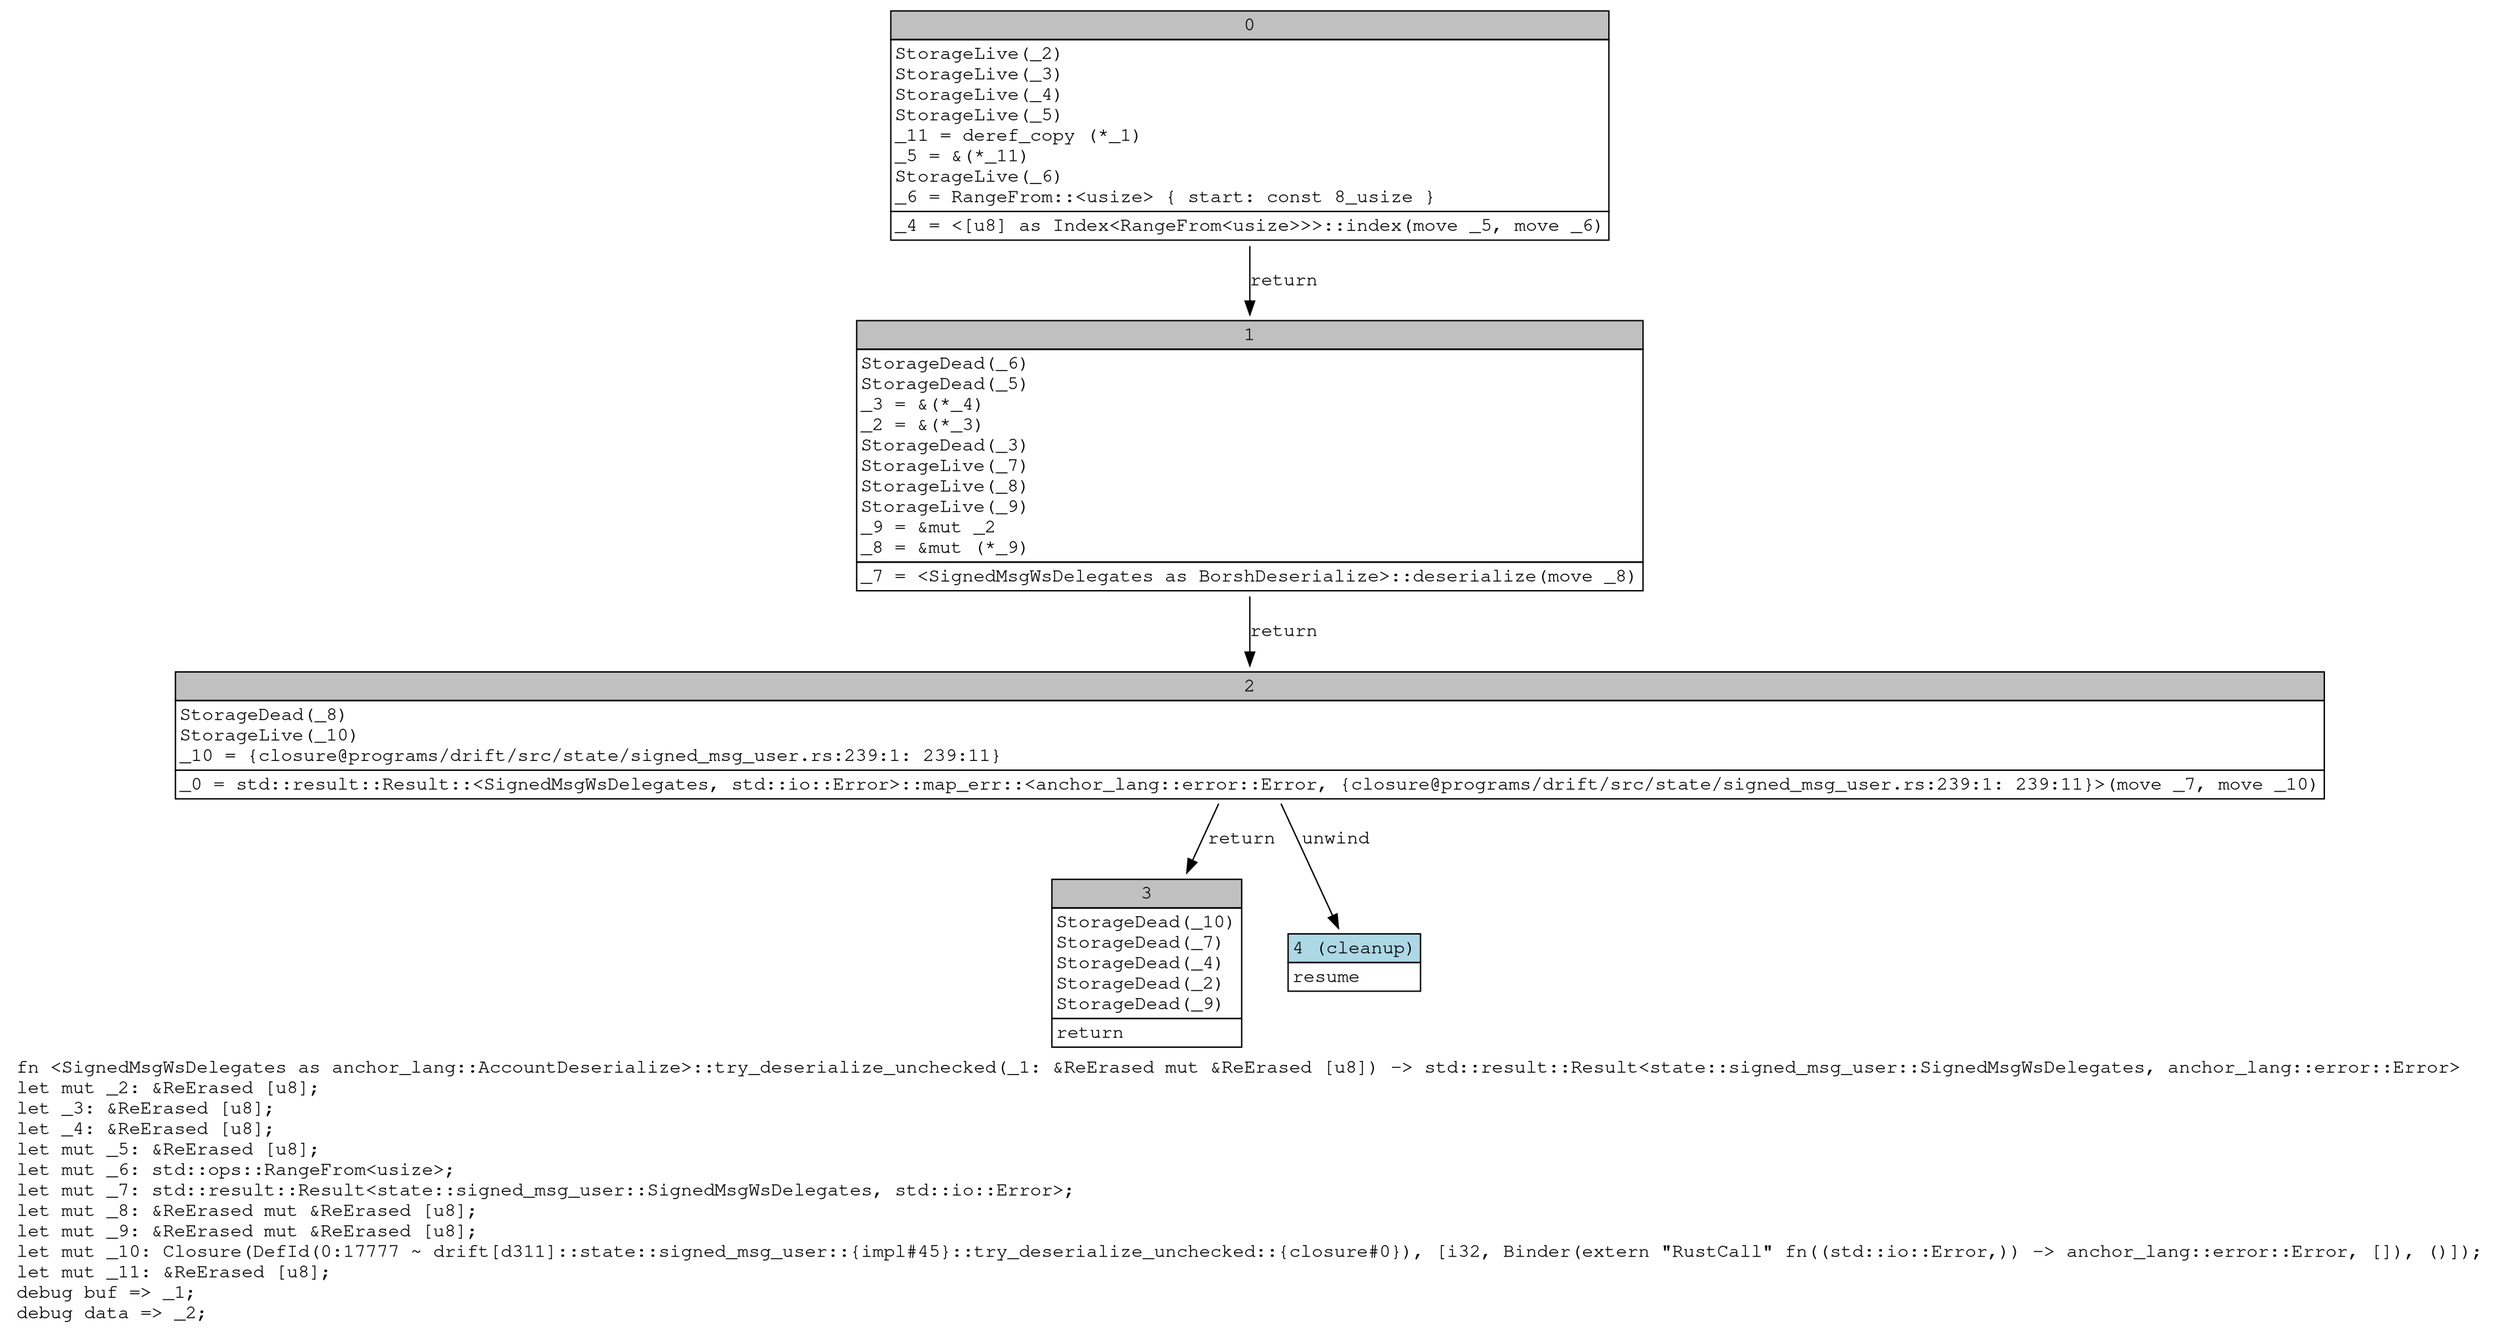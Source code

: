 digraph Mir_0_17776 {
    graph [fontname="Courier, monospace"];
    node [fontname="Courier, monospace"];
    edge [fontname="Courier, monospace"];
    label=<fn &lt;SignedMsgWsDelegates as anchor_lang::AccountDeserialize&gt;::try_deserialize_unchecked(_1: &amp;ReErased mut &amp;ReErased [u8]) -&gt; std::result::Result&lt;state::signed_msg_user::SignedMsgWsDelegates, anchor_lang::error::Error&gt;<br align="left"/>let mut _2: &amp;ReErased [u8];<br align="left"/>let _3: &amp;ReErased [u8];<br align="left"/>let _4: &amp;ReErased [u8];<br align="left"/>let mut _5: &amp;ReErased [u8];<br align="left"/>let mut _6: std::ops::RangeFrom&lt;usize&gt;;<br align="left"/>let mut _7: std::result::Result&lt;state::signed_msg_user::SignedMsgWsDelegates, std::io::Error&gt;;<br align="left"/>let mut _8: &amp;ReErased mut &amp;ReErased [u8];<br align="left"/>let mut _9: &amp;ReErased mut &amp;ReErased [u8];<br align="left"/>let mut _10: Closure(DefId(0:17777 ~ drift[d311]::state::signed_msg_user::{impl#45}::try_deserialize_unchecked::{closure#0}), [i32, Binder(extern &quot;RustCall&quot; fn((std::io::Error,)) -&gt; anchor_lang::error::Error, []), ()]);<br align="left"/>let mut _11: &amp;ReErased [u8];<br align="left"/>debug buf =&gt; _1;<br align="left"/>debug data =&gt; _2;<br align="left"/>>;
    bb0__0_17776 [shape="none", label=<<table border="0" cellborder="1" cellspacing="0"><tr><td bgcolor="gray" align="center" colspan="1">0</td></tr><tr><td align="left" balign="left">StorageLive(_2)<br/>StorageLive(_3)<br/>StorageLive(_4)<br/>StorageLive(_5)<br/>_11 = deref_copy (*_1)<br/>_5 = &amp;(*_11)<br/>StorageLive(_6)<br/>_6 = RangeFrom::&lt;usize&gt; { start: const 8_usize }<br/></td></tr><tr><td align="left">_4 = &lt;[u8] as Index&lt;RangeFrom&lt;usize&gt;&gt;&gt;::index(move _5, move _6)</td></tr></table>>];
    bb1__0_17776 [shape="none", label=<<table border="0" cellborder="1" cellspacing="0"><tr><td bgcolor="gray" align="center" colspan="1">1</td></tr><tr><td align="left" balign="left">StorageDead(_6)<br/>StorageDead(_5)<br/>_3 = &amp;(*_4)<br/>_2 = &amp;(*_3)<br/>StorageDead(_3)<br/>StorageLive(_7)<br/>StorageLive(_8)<br/>StorageLive(_9)<br/>_9 = &amp;mut _2<br/>_8 = &amp;mut (*_9)<br/></td></tr><tr><td align="left">_7 = &lt;SignedMsgWsDelegates as BorshDeserialize&gt;::deserialize(move _8)</td></tr></table>>];
    bb2__0_17776 [shape="none", label=<<table border="0" cellborder="1" cellspacing="0"><tr><td bgcolor="gray" align="center" colspan="1">2</td></tr><tr><td align="left" balign="left">StorageDead(_8)<br/>StorageLive(_10)<br/>_10 = {closure@programs/drift/src/state/signed_msg_user.rs:239:1: 239:11}<br/></td></tr><tr><td align="left">_0 = std::result::Result::&lt;SignedMsgWsDelegates, std::io::Error&gt;::map_err::&lt;anchor_lang::error::Error, {closure@programs/drift/src/state/signed_msg_user.rs:239:1: 239:11}&gt;(move _7, move _10)</td></tr></table>>];
    bb3__0_17776 [shape="none", label=<<table border="0" cellborder="1" cellspacing="0"><tr><td bgcolor="gray" align="center" colspan="1">3</td></tr><tr><td align="left" balign="left">StorageDead(_10)<br/>StorageDead(_7)<br/>StorageDead(_4)<br/>StorageDead(_2)<br/>StorageDead(_9)<br/></td></tr><tr><td align="left">return</td></tr></table>>];
    bb4__0_17776 [shape="none", label=<<table border="0" cellborder="1" cellspacing="0"><tr><td bgcolor="lightblue" align="center" colspan="1">4 (cleanup)</td></tr><tr><td align="left">resume</td></tr></table>>];
    bb0__0_17776 -> bb1__0_17776 [label="return"];
    bb1__0_17776 -> bb2__0_17776 [label="return"];
    bb2__0_17776 -> bb3__0_17776 [label="return"];
    bb2__0_17776 -> bb4__0_17776 [label="unwind"];
}
